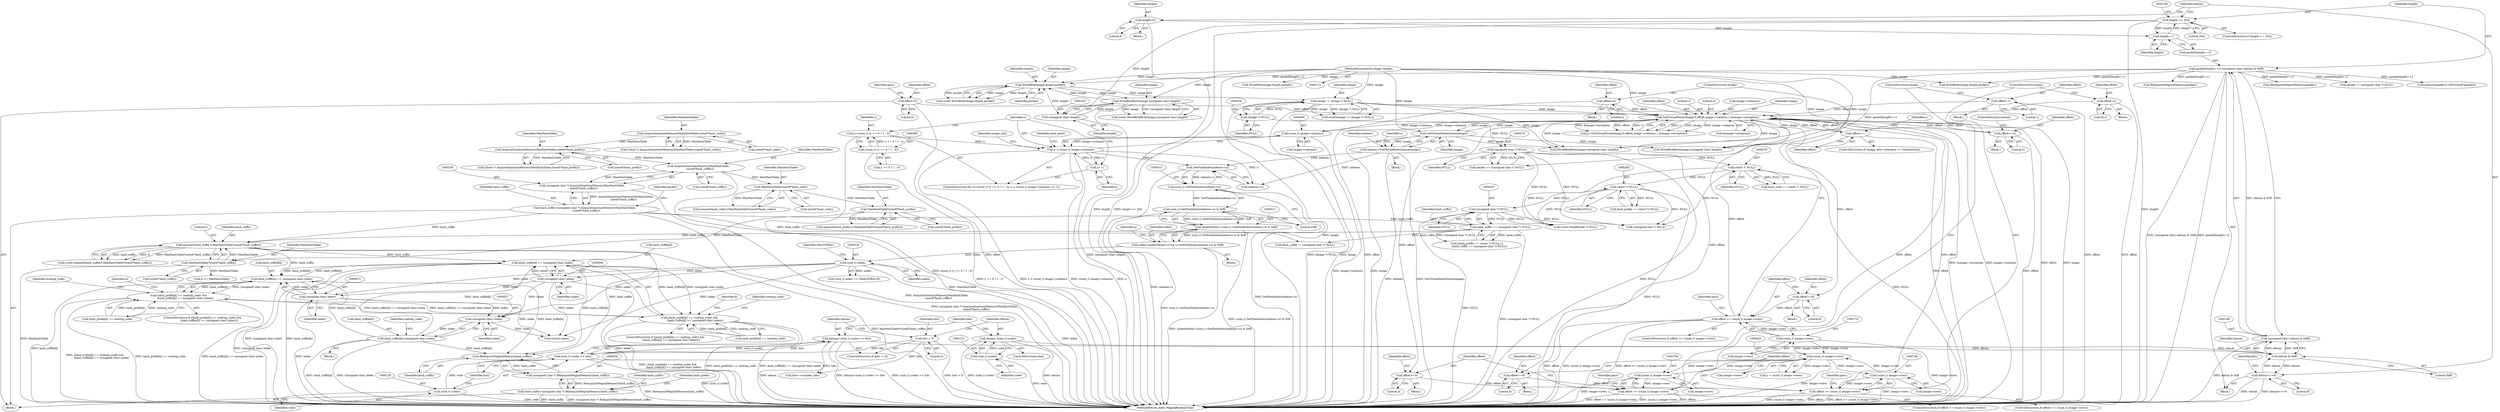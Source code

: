 digraph "0_ImageMagick6_19651f3db63fa1511ed83a348c4c82fa553f8d01@array" {
"1000561" [label="(Call,hash_suffix[k] == (unsigned char) index)"];
"1000610" [label="(Call,hash_suffix[k] == (unsigned char) index)"];
"1000561" [label="(Call,hash_suffix[k] == (unsigned char) index)"];
"1000652" [label="(Call,hash_suffix[k]=(unsigned char) index)"];
"1000656" [label="(Call,(unsigned char) index)"];
"1000614" [label="(Call,(unsigned char) index)"];
"1000528" [label="(Call,(size_t) index)"];
"1000508" [label="(Call,index=(IndexPacket) ((size_t) GetPixelIndex(indexes+x) & 0xff))"];
"1000510" [label="(Call,(IndexPacket) ((size_t) GetPixelIndex(indexes+x) & 0xff))"];
"1000512" [label="(Call,(size_t) GetPixelIndex(indexes+x) & 0xff)"];
"1000513" [label="(Call,(size_t) GetPixelIndex(indexes+x))"];
"1000515" [label="(Call,GetPixelIndex(indexes+x))"];
"1000464" [label="(Call,indexes=GetVirtualIndexQueue(image))"];
"1000466" [label="(Call,GetVirtualIndexQueue(image))"];
"1000445" [label="(Call,GetVirtualPixels(image,0,offset,image->columns,1,&image->exception))"];
"1000221" [label="(Call,image != (Image *) NULL)"];
"1000167" [label="(Call,WriteBlob(image,length,packet))"];
"1000160" [label="(Call,WriteBlobByte(image,(unsigned char) length))"];
"1000114" [label="(MethodParameterIn,Image *image)"];
"1000162" [label="(Call,(unsigned char) length)"];
"1000154" [label="(Call,length >= 254)"];
"1000146" [label="(Call,length++)"];
"1000171" [label="(Call,length=0)"];
"1000143" [label="(Call,packet[length++]=(unsigned char) (datum & 0xff))"];
"1000148" [label="(Call,(unsigned char) (datum & 0xff))"];
"1000150" [label="(Call,datum & 0xff)"];
"1000122" [label="(Call,datum|=(size_t) (code) << bits)"];
"1000124" [label="(Call,(size_t) (code) << bits)"];
"1000125" [label="(Call,(size_t) (code))"];
"1000119" [label="(Call,bits > 0)"];
"1000174" [label="(Call,datum>>=8)"];
"1000130" [label="(Call,datum=(size_t) (code))"];
"1000132" [label="(Call,(size_t) (code))"];
"1000223" [label="(Call,(Image *) NULL)"];
"1000713" [label="(Call,offset >= (ssize_t) image->rows)"];
"1000709" [label="(Call,offset+=8)"];
"1000715" [label="(Call,(ssize_t) image->rows)"];
"1000432" [label="(Call,(ssize_t) image->rows)"];
"1000755" [label="(Call,(ssize_t) image->rows)"];
"1000735" [label="(Call,(ssize_t) image->rows)"];
"1000753" [label="(Call,offset >= (ssize_t) image->rows)"];
"1000749" [label="(Call,offset+=4)"];
"1000723" [label="(Call,offset=4)"];
"1000733" [label="(Call,offset >= (ssize_t) image->rows)"];
"1000729" [label="(Call,offset+=8)"];
"1000743" [label="(Call,offset=2)"];
"1000700" [label="(Call,offset++)"];
"1000769" [label="(Call,offset+=2)"];
"1000417" [label="(Call,offset=0)"];
"1000763" [label="(Call,offset=1)"];
"1000494" [label="(Call,(ssize_t) image->columns)"];
"1000492" [label="(Call,x < (ssize_t) image->columns)"];
"1000482" [label="(Call,x=(ssize_t) (y == 0 ? 1 : 0))"];
"1000484" [label="(Call,(ssize_t) (y == 0 ? 1 : 0))"];
"1000499" [label="(Call,x++)"];
"1000565" [label="(Call,(unsigned char) index)"];
"1000372" [label="(Call,memset(hash_suffix,0,MaxHashTable*sizeof(*hash_suffix)))"];
"1000284" [label="(Call,hash_suffix == (unsigned char *) NULL)"];
"1000256" [label="(Call,hash_suffix=(unsigned char *) AcquireQuantumMemory(MaxHashTable,\n    sizeof(*hash_suffix)))"];
"1000258" [label="(Call,(unsigned char *) AcquireQuantumMemory(MaxHashTable,\n    sizeof(*hash_suffix)))"];
"1000260" [label="(Call,AcquireQuantumMemory(MaxHashTable,\n    sizeof(*hash_suffix)))"];
"1000251" [label="(Call,AcquireQuantumMemory(MaxHashTable,sizeof(*hash_prefix)))"];
"1000242" [label="(Call,AcquireQuantumMemory(MaxHashTable,sizeof(*hash_code)))"];
"1000286" [label="(Call,(unsigned char *) NULL)"];
"1000281" [label="(Call,(short *) NULL)"];
"1000275" [label="(Call,(short *) NULL)"];
"1000269" [label="(Call,(unsigned char *) NULL)"];
"1000375" [label="(Call,MaxHashTable*sizeof(*hash_suffix))"];
"1000365" [label="(Call,MaxHashTable*sizeof(*hash_prefix))"];
"1000355" [label="(Call,MaxHashTable*sizeof(*hash_code))"];
"1000555" [label="(Call,(hash_prefix[k] == waiting_code) &&\n              (hash_suffix[k] == (unsigned char) index))"];
"1000604" [label="(Call,(hash_prefix[k] == waiting_code) &&\n                (hash_suffix[k] == (unsigned char) index))"];
"1000835" [label="(Call,RelinquishMagickMemory(hash_suffix))"];
"1000833" [label="(Call,(unsigned char *) RelinquishMagickMemory(hash_suffix))"];
"1000831" [label="(Call,hash_suffix=(unsigned char *) RelinquishMagickMemory(hash_suffix))"];
"1000283" [label="(Identifier,NULL)"];
"1000465" [label="(Identifier,indexes)"];
"1000124" [label="(Call,(size_t) (code) << bits)"];
"1000748" [label="(Block,)"];
"1000827" [label="(Call,WriteBlob(image,length,packet))"];
"1000694" [label="(ControlStructure,if (image_info->interlace == NoInterlace))"];
"1000438" [label="(Identifier,y)"];
"1000275" [label="(Call,(short *) NULL)"];
"1000443" [label="(Call,p=GetVirtualPixels(image,0,offset,image->columns,1,&image->exception))"];
"1000279" [label="(Call,hash_prefix == (short *) NULL)"];
"1000277" [label="(Identifier,NULL)"];
"1000722" [label="(Identifier,pass)"];
"1000745" [label="(Literal,2)"];
"1000134" [label="(Identifier,code)"];
"1000118" [label="(ControlStructure,if (bits > 0))"];
"1000744" [label="(Identifier,offset)"];
"1000252" [label="(Identifier,MaxHashTable)"];
"1000536" [label="(Call,k >= MaxHashTable)"];
"1000367" [label="(Call,sizeof(*hash_prefix))"];
"1000492" [label="(Call,x < (ssize_t) image->columns)"];
"1000768" [label="(Block,)"];
"1000760" [label="(Block,)"];
"1000806" [label="(Call,WriteBlob(image,length,packet))"];
"1000757" [label="(Call,image->rows)"];
"1000484" [label="(Call,(ssize_t) (y == 0 ? 1 : 0))"];
"1000257" [label="(Identifier,hash_suffix)"];
"1000731" [label="(Literal,8)"];
"1000503" [label="(Identifier,next_pixel)"];
"1000754" [label="(Identifier,offset)"];
"1000567" [label="(Identifier,index)"];
"1000357" [label="(Call,sizeof(*hash_code))"];
"1000604" [label="(Call,(hash_prefix[k] == waiting_code) &&\n                (hash_suffix[k] == (unsigned char) index))"];
"1000417" [label="(Call,offset=0)"];
"1000129" [label="(ControlStructure,else)"];
"1000127" [label="(Identifier,code)"];
"1000510" [label="(Call,(IndexPacket) ((size_t) GetPixelIndex(indexes+x) & 0xff))"];
"1000690" [label="(Identifier,waiting_code)"];
"1000710" [label="(Identifier,offset)"];
"1000375" [label="(Call,MaxHashTable*sizeof(*hash_suffix))"];
"1000135" [label="(Call,bits+=number_bits)"];
"1000432" [label="(Call,(ssize_t) image->rows)"];
"1000260" [label="(Call,AcquireQuantumMemory(MaxHashTable,\n    sizeof(*hash_suffix)))"];
"1000519" [label="(Literal,0xff)"];
"1000175" [label="(Identifier,datum)"];
"1000362" [label="(Call,memset(hash_prefix,0,MaxHashTable*sizeof(*hash_prefix)))"];
"1000132" [label="(Call,(size_t) (code))"];
"1000268" [label="(Identifier,packet)"];
"1000691" [label="(Call,(short) index)"];
"1000434" [label="(Call,image->rows)"];
"1000225" [label="(Identifier,NULL)"];
"1000836" [label="(Identifier,hash_suffix)"];
"1000470" [label="(Identifier,y)"];
"1000172" [label="(Identifier,length)"];
"1000355" [label="(Call,MaxHashTable*sizeof(*hash_code))"];
"1000486" [label="(Call,y == 0 ? 1 : 0)"];
"1000743" [label="(Call,offset=2)"];
"1000222" [label="(Identifier,image)"];
"1000131" [label="(Identifier,datum)"];
"1000751" [label="(Literal,4)"];
"1000700" [label="(Call,offset++)"];
"1000165" [label="(Call,(void) WriteBlob(image,length,packet))"];
"1000799" [label="(Call,WriteBlobByte(image,(unsigned char) length))"];
"1000460" [label="(Call,(const PixelPacket *) NULL)"];
"1000173" [label="(Literal,0)"];
"1000752" [label="(ControlStructure,if (offset >= (ssize_t) image->rows))"];
"1000116" [label="(Block,)"];
"1000732" [label="(ControlStructure,if (offset >= (ssize_t) image->rows))"];
"1000734" [label="(Identifier,offset)"];
"1000857" [label="(MethodReturn,static MagickBooleanType)"];
"1000496" [label="(Call,image->columns)"];
"1000258" [label="(Call,(unsigned char *) AcquireQuantumMemory(MaxHashTable,\n    sizeof(*hash_suffix)))"];
"1000740" [label="(Block,)"];
"1000769" [label="(Call,offset+=2)"];
"1000770" [label="(Identifier,offset)"];
"1000366" [label="(Identifier,MaxHashTable)"];
"1000168" [label="(Identifier,image)"];
"1000123" [label="(Identifier,datum)"];
"1000286" [label="(Call,(unsigned char *) NULL)"];
"1000832" [label="(Identifier,hash_suffix)"];
"1000152" [label="(Literal,0xff)"];
"1000253" [label="(Call,sizeof(*hash_prefix))"];
"1000565" [label="(Call,(unsigned char) index)"];
"1000513" [label="(Call,(size_t) GetPixelIndex(indexes+x))"];
"1000726" [label="(ControlStructure,break;)"];
"1000119" [label="(Call,bits > 0)"];
"1000439" [label="(Block,)"];
"1000120" [label="(Identifier,bits)"];
"1000261" [label="(Identifier,MaxHashTable)"];
"1000162" [label="(Call,(unsigned char) length)"];
"1000755" [label="(Call,(ssize_t) image->rows)"];
"1000418" [label="(Identifier,offset)"];
"1000327" [label="(Call,hash_suffix != (unsigned char *) NULL)"];
"1000157" [label="(Block,)"];
"1000554" [label="(ControlStructure,if ((hash_prefix[k] == waiting_code) &&\n              (hash_suffix[k] == (unsigned char) index)))"];
"1000419" [label="(Literal,0)"];
"1000144" [label="(Call,packet[length++])"];
"1000500" [label="(Identifier,x)"];
"1000715" [label="(Call,(ssize_t) image->rows)"];
"1000577" [label="(Identifier,k)"];
"1000555" [label="(Call,(hash_prefix[k] == waiting_code) &&\n              (hash_suffix[k] == (unsigned char) index))"];
"1000376" [label="(Identifier,MaxHashTable)"];
"1000764" [label="(Identifier,offset)"];
"1000831" [label="(Call,hash_suffix=(unsigned char *) RelinquishMagickMemory(hash_suffix))"];
"1000570" [label="(Identifier,waiting_code)"];
"1000446" [label="(Identifier,image)"];
"1000733" [label="(Call,offset >= (ssize_t) image->rows)"];
"1000284" [label="(Call,hash_suffix == (unsigned char *) NULL)"];
"1000242" [label="(Call,AcquireQuantumMemory(MaxHashTable,sizeof(*hash_code)))"];
"1000742" [label="(Identifier,pass)"];
"1000352" [label="(Call,memset(hash_code,0,MaxHashTable*sizeof(*hash_code)))"];
"1000148" [label="(Call,(unsigned char) (datum & 0xff))"];
"1000530" [label="(Identifier,index)"];
"1000153" [label="(ControlStructure,if (length >= 254))"];
"1000300" [label="(Call,RelinquishMagickMemory(packet))"];
"1000656" [label="(Call,(unsigned char) index)"];
"1000713" [label="(Call,offset >= (ssize_t) image->rows)"];
"1000154" [label="(Call,length >= 254)"];
"1000561" [label="(Call,hash_suffix[k] == (unsigned char) index)"];
"1000448" [label="(Identifier,offset)"];
"1000151" [label="(Identifier,datum)"];
"1000169" [label="(Identifier,length)"];
"1000493" [label="(Identifier,x)"];
"1000835" [label="(Call,RelinquishMagickMemory(hash_suffix))"];
"1000143" [label="(Call,packet[length++]=(unsigned char) (datum & 0xff))"];
"1000737" [label="(Call,image->rows)"];
"1000161" [label="(Identifier,image)"];
"1000532" [label="(Identifier,MaxGIFBits)"];
"1000452" [label="(Literal,1)"];
"1000267" [label="(Call,packet == (unsigned char *) NULL)"];
"1000114" [label="(MethodParameterIn,Image *image)"];
"1000709" [label="(Call,offset+=8)"];
"1000285" [label="(Identifier,hash_suffix)"];
"1000291" [label="(Call,packet != (unsigned char *) NULL)"];
"1000499" [label="(Call,x++)"];
"1000750" [label="(Identifier,offset)"];
"1000342" [label="(Call,memset(packet,0,256*sizeof(*packet)))"];
"1000711" [label="(Literal,8)"];
"1000155" [label="(Identifier,length)"];
"1000730" [label="(Identifier,offset)"];
"1000728" [label="(Block,)"];
"1000638" [label="(Block,)"];
"1000447" [label="(Literal,0)"];
"1000521" [label="(Identifier,p)"];
"1000142" [label="(Block,)"];
"1000746" [label="(ControlStructure,break;)"];
"1000377" [label="(Call,sizeof(*hash_suffix))"];
"1000269" [label="(Call,(unsigned char *) NULL)"];
"1000765" [label="(Literal,1)"];
"1000240" [label="(Call,(short *) AcquireQuantumMemory(MaxHashTable,sizeof(*hash_code)))"];
"1000771" [label="(Literal,2)"];
"1000587" [label="(Identifier,k)"];
"1000374" [label="(Literal,0)"];
"1000244" [label="(Call,sizeof(*hash_code))"];
"1000176" [label="(Literal,8)"];
"1000762" [label="(Identifier,pass)"];
"1000658" [label="(Identifier,index)"];
"1000614" [label="(Call,(unsigned char) index)"];
"1000170" [label="(Identifier,packet)"];
"1000146" [label="(Call,length++)"];
"1000121" [label="(Literal,0)"];
"1000619" [label="(Identifier,waiting_code)"];
"1000494" [label="(Call,(ssize_t) image->columns)"];
"1000516" [label="(Call,indexes+x)"];
"1000483" [label="(Identifier,x)"];
"1000158" [label="(Call,(void) WriteBlobByte(image,(unsigned char) length))"];
"1000271" [label="(Identifier,NULL)"];
"1000293" [label="(Call,(unsigned char *) NULL)"];
"1000223" [label="(Call,(Image *) NULL)"];
"1000445" [label="(Call,GetVirtualPixels(image,0,offset,image->columns,1,&image->exception))"];
"1000853" [label="(Call,RelinquishMagickMemory(packet))"];
"1000122" [label="(Call,datum|=(size_t) (code) << bits)"];
"1000365" [label="(Call,MaxHashTable*sizeof(*hash_prefix))"];
"1000467" [label="(Identifier,image)"];
"1000725" [label="(Literal,4)"];
"1000833" [label="(Call,(unsigned char *) RelinquishMagickMemory(hash_suffix))"];
"1000147" [label="(Identifier,length)"];
"1000562" [label="(Call,hash_suffix[k])"];
"1000449" [label="(Call,image->columns)"];
"1000512" [label="(Call,(size_t) GetPixelIndex(indexes+x) & 0xff)"];
"1000766" [label="(ControlStructure,break;)"];
"1000262" [label="(Call,sizeof(*hash_suffix))"];
"1000603" [label="(ControlStructure,if ((hash_prefix[k] == waiting_code) &&\n                (hash_suffix[k] == (unsigned char) index)))"];
"1000605" [label="(Call,hash_prefix[k] == waiting_code)"];
"1000753" [label="(Call,offset >= (ssize_t) image->rows)"];
"1000288" [label="(Identifier,NULL)"];
"1000464" [label="(Call,indexes=GetVirtualIndexQueue(image))"];
"1000610" [label="(Call,hash_suffix[k] == (unsigned char) index)"];
"1000653" [label="(Call,hash_suffix[k])"];
"1000156" [label="(Literal,254)"];
"1000128" [label="(Identifier,bits)"];
"1000372" [label="(Call,memset(hash_suffix,0,MaxHashTable*sizeof(*hash_suffix)))"];
"1000220" [label="(Call,assert(image != (Image *) NULL))"];
"1000150" [label="(Call,datum & 0xff)"];
"1000724" [label="(Identifier,offset)"];
"1000509" [label="(Identifier,index)"];
"1000714" [label="(Identifier,offset)"];
"1000125" [label="(Call,(size_t) (code))"];
"1000708" [label="(Block,)"];
"1000723" [label="(Call,offset=4)"];
"1000712" [label="(ControlStructure,if (offset >= (ssize_t) image->rows))"];
"1000164" [label="(Identifier,length)"];
"1000174" [label="(Call,datum>>=8)"];
"1000508" [label="(Call,index=(IndexPacket) ((size_t) GetPixelIndex(indexes+x) & 0xff))"];
"1000251" [label="(Call,AcquireQuantumMemory(MaxHashTable,sizeof(*hash_prefix)))"];
"1000453" [label="(Call,&image->exception)"];
"1000256" [label="(Call,hash_suffix=(unsigned char *) AcquireQuantumMemory(MaxHashTable,\n    sizeof(*hash_suffix)))"];
"1000171" [label="(Call,length=0)"];
"1000178" [label="(Identifier,bits)"];
"1000130" [label="(Call,datum=(size_t) (code))"];
"1000281" [label="(Call,(short *) NULL)"];
"1000735" [label="(Call,(ssize_t) image->rows)"];
"1000501" [label="(Block,)"];
"1000249" [label="(Call,(short *) AcquireQuantumMemory(MaxHashTable,sizeof(*hash_prefix)))"];
"1000611" [label="(Call,hash_suffix[k])"];
"1000515" [label="(Call,GetPixelIndex(indexes+x))"];
"1000466" [label="(Call,GetVirtualIndexQueue(image))"];
"1000370" [label="(Call,(void) memset(hash_suffix,0,MaxHashTable*sizeof(*hash_suffix)))"];
"1000717" [label="(Call,image->rows)"];
"1000528" [label="(Call,(size_t) index)"];
"1000616" [label="(Identifier,index)"];
"1000749" [label="(Call,offset+=4)"];
"1000221" [label="(Call,image != (Image *) NULL)"];
"1000772" [label="(ControlStructure,break;)"];
"1000373" [label="(Identifier,hash_suffix)"];
"1000273" [label="(Call,hash_code == (short *) NULL)"];
"1000356" [label="(Identifier,MaxHashTable)"];
"1000763" [label="(Call,offset=1)"];
"1000482" [label="(Call,x=(ssize_t) (y == 0 ? 1 : 0))"];
"1000556" [label="(Call,hash_prefix[k] == waiting_code)"];
"1000243" [label="(Identifier,MaxHashTable)"];
"1000820" [label="(Call,WriteBlobByte(image,(unsigned char) length))"];
"1000430" [label="(Call,y < (ssize_t) image->rows)"];
"1000701" [label="(Identifier,offset)"];
"1000421" [label="(Identifier,pass)"];
"1000720" [label="(Block,)"];
"1000838" [label="(Identifier,hash_prefix)"];
"1000278" [label="(Call,(hash_prefix == (short *) NULL) ||\n      (hash_suffix == (unsigned char *) NULL))"];
"1000160" [label="(Call,WriteBlobByte(image,(unsigned char) length))"];
"1000481" [label="(ControlStructure,for (x=(ssize_t) (y == 0 ? 1 : 0); x < (ssize_t) image->columns; x++))"];
"1000167" [label="(Call,WriteBlob(image,length,packet))"];
"1000697" [label="(Identifier,image_info)"];
"1000652" [label="(Call,hash_suffix[k]=(unsigned char) index)"];
"1000527" [label="(Call,(size_t) index << (MaxGIFBits-8))"];
"1000729" [label="(Call,offset+=8)"];
"1000136" [label="(Identifier,bits)"];
"1000561" -> "1000555"  [label="AST: "];
"1000561" -> "1000565"  [label="CFG: "];
"1000562" -> "1000561"  [label="AST: "];
"1000565" -> "1000561"  [label="AST: "];
"1000555" -> "1000561"  [label="CFG: "];
"1000561" -> "1000857"  [label="DDG: hash_suffix[k]"];
"1000561" -> "1000857"  [label="DDG: (unsigned char) index"];
"1000561" -> "1000555"  [label="DDG: hash_suffix[k]"];
"1000561" -> "1000555"  [label="DDG: (unsigned char) index"];
"1000610" -> "1000561"  [label="DDG: hash_suffix[k]"];
"1000652" -> "1000561"  [label="DDG: hash_suffix[k]"];
"1000372" -> "1000561"  [label="DDG: hash_suffix"];
"1000565" -> "1000561"  [label="DDG: index"];
"1000561" -> "1000610"  [label="DDG: hash_suffix[k]"];
"1000561" -> "1000835"  [label="DDG: hash_suffix[k]"];
"1000610" -> "1000604"  [label="AST: "];
"1000610" -> "1000614"  [label="CFG: "];
"1000611" -> "1000610"  [label="AST: "];
"1000614" -> "1000610"  [label="AST: "];
"1000604" -> "1000610"  [label="CFG: "];
"1000610" -> "1000857"  [label="DDG: (unsigned char) index"];
"1000610" -> "1000857"  [label="DDG: hash_suffix[k]"];
"1000610" -> "1000604"  [label="DDG: hash_suffix[k]"];
"1000610" -> "1000604"  [label="DDG: (unsigned char) index"];
"1000652" -> "1000610"  [label="DDG: hash_suffix[k]"];
"1000372" -> "1000610"  [label="DDG: hash_suffix"];
"1000614" -> "1000610"  [label="DDG: index"];
"1000610" -> "1000835"  [label="DDG: hash_suffix[k]"];
"1000652" -> "1000638"  [label="AST: "];
"1000652" -> "1000656"  [label="CFG: "];
"1000653" -> "1000652"  [label="AST: "];
"1000656" -> "1000652"  [label="AST: "];
"1000690" -> "1000652"  [label="CFG: "];
"1000652" -> "1000857"  [label="DDG: (unsigned char) index"];
"1000652" -> "1000857"  [label="DDG: hash_suffix[k]"];
"1000656" -> "1000652"  [label="DDG: index"];
"1000652" -> "1000835"  [label="DDG: hash_suffix[k]"];
"1000656" -> "1000658"  [label="CFG: "];
"1000657" -> "1000656"  [label="AST: "];
"1000658" -> "1000656"  [label="AST: "];
"1000614" -> "1000656"  [label="DDG: index"];
"1000528" -> "1000656"  [label="DDG: index"];
"1000565" -> "1000656"  [label="DDG: index"];
"1000656" -> "1000691"  [label="DDG: index"];
"1000614" -> "1000616"  [label="CFG: "];
"1000615" -> "1000614"  [label="AST: "];
"1000616" -> "1000614"  [label="AST: "];
"1000614" -> "1000857"  [label="DDG: index"];
"1000528" -> "1000614"  [label="DDG: index"];
"1000565" -> "1000614"  [label="DDG: index"];
"1000614" -> "1000691"  [label="DDG: index"];
"1000528" -> "1000527"  [label="AST: "];
"1000528" -> "1000530"  [label="CFG: "];
"1000529" -> "1000528"  [label="AST: "];
"1000530" -> "1000528"  [label="AST: "];
"1000532" -> "1000528"  [label="CFG: "];
"1000528" -> "1000857"  [label="DDG: index"];
"1000528" -> "1000527"  [label="DDG: index"];
"1000508" -> "1000528"  [label="DDG: index"];
"1000528" -> "1000565"  [label="DDG: index"];
"1000528" -> "1000691"  [label="DDG: index"];
"1000508" -> "1000501"  [label="AST: "];
"1000508" -> "1000510"  [label="CFG: "];
"1000509" -> "1000508"  [label="AST: "];
"1000510" -> "1000508"  [label="AST: "];
"1000521" -> "1000508"  [label="CFG: "];
"1000508" -> "1000857"  [label="DDG: (IndexPacket) ((size_t) GetPixelIndex(indexes+x) & 0xff)"];
"1000510" -> "1000508"  [label="DDG: (size_t) GetPixelIndex(indexes+x) & 0xff"];
"1000510" -> "1000512"  [label="CFG: "];
"1000511" -> "1000510"  [label="AST: "];
"1000512" -> "1000510"  [label="AST: "];
"1000510" -> "1000857"  [label="DDG: (size_t) GetPixelIndex(indexes+x) & 0xff"];
"1000512" -> "1000510"  [label="DDG: (size_t) GetPixelIndex(indexes+x)"];
"1000512" -> "1000510"  [label="DDG: 0xff"];
"1000512" -> "1000519"  [label="CFG: "];
"1000513" -> "1000512"  [label="AST: "];
"1000519" -> "1000512"  [label="AST: "];
"1000512" -> "1000857"  [label="DDG: (size_t) GetPixelIndex(indexes+x)"];
"1000513" -> "1000512"  [label="DDG: GetPixelIndex(indexes+x)"];
"1000513" -> "1000515"  [label="CFG: "];
"1000514" -> "1000513"  [label="AST: "];
"1000515" -> "1000513"  [label="AST: "];
"1000519" -> "1000513"  [label="CFG: "];
"1000513" -> "1000857"  [label="DDG: GetPixelIndex(indexes+x)"];
"1000515" -> "1000513"  [label="DDG: indexes+x"];
"1000515" -> "1000516"  [label="CFG: "];
"1000516" -> "1000515"  [label="AST: "];
"1000515" -> "1000857"  [label="DDG: indexes+x"];
"1000464" -> "1000515"  [label="DDG: indexes"];
"1000492" -> "1000515"  [label="DDG: x"];
"1000464" -> "1000439"  [label="AST: "];
"1000464" -> "1000466"  [label="CFG: "];
"1000465" -> "1000464"  [label="AST: "];
"1000466" -> "1000464"  [label="AST: "];
"1000470" -> "1000464"  [label="CFG: "];
"1000464" -> "1000857"  [label="DDG: indexes"];
"1000464" -> "1000857"  [label="DDG: GetVirtualIndexQueue(image)"];
"1000466" -> "1000464"  [label="DDG: image"];
"1000464" -> "1000516"  [label="DDG: indexes"];
"1000466" -> "1000467"  [label="CFG: "];
"1000467" -> "1000466"  [label="AST: "];
"1000466" -> "1000857"  [label="DDG: image"];
"1000466" -> "1000445"  [label="DDG: image"];
"1000445" -> "1000466"  [label="DDG: image"];
"1000114" -> "1000466"  [label="DDG: image"];
"1000466" -> "1000799"  [label="DDG: image"];
"1000466" -> "1000820"  [label="DDG: image"];
"1000445" -> "1000443"  [label="AST: "];
"1000445" -> "1000453"  [label="CFG: "];
"1000446" -> "1000445"  [label="AST: "];
"1000447" -> "1000445"  [label="AST: "];
"1000448" -> "1000445"  [label="AST: "];
"1000449" -> "1000445"  [label="AST: "];
"1000452" -> "1000445"  [label="AST: "];
"1000453" -> "1000445"  [label="AST: "];
"1000443" -> "1000445"  [label="CFG: "];
"1000445" -> "1000857"  [label="DDG: image"];
"1000445" -> "1000857"  [label="DDG: image->columns"];
"1000445" -> "1000857"  [label="DDG: &image->exception"];
"1000445" -> "1000857"  [label="DDG: offset"];
"1000445" -> "1000443"  [label="DDG: 1"];
"1000445" -> "1000443"  [label="DDG: image"];
"1000445" -> "1000443"  [label="DDG: image->columns"];
"1000445" -> "1000443"  [label="DDG: &image->exception"];
"1000445" -> "1000443"  [label="DDG: offset"];
"1000445" -> "1000443"  [label="DDG: 0"];
"1000221" -> "1000445"  [label="DDG: image"];
"1000114" -> "1000445"  [label="DDG: image"];
"1000713" -> "1000445"  [label="DDG: offset"];
"1000753" -> "1000445"  [label="DDG: offset"];
"1000723" -> "1000445"  [label="DDG: offset"];
"1000733" -> "1000445"  [label="DDG: offset"];
"1000743" -> "1000445"  [label="DDG: offset"];
"1000700" -> "1000445"  [label="DDG: offset"];
"1000769" -> "1000445"  [label="DDG: offset"];
"1000417" -> "1000445"  [label="DDG: offset"];
"1000763" -> "1000445"  [label="DDG: offset"];
"1000494" -> "1000445"  [label="DDG: image->columns"];
"1000445" -> "1000494"  [label="DDG: image->columns"];
"1000445" -> "1000700"  [label="DDG: offset"];
"1000445" -> "1000709"  [label="DDG: offset"];
"1000445" -> "1000729"  [label="DDG: offset"];
"1000445" -> "1000749"  [label="DDG: offset"];
"1000445" -> "1000769"  [label="DDG: offset"];
"1000445" -> "1000799"  [label="DDG: image"];
"1000445" -> "1000820"  [label="DDG: image"];
"1000221" -> "1000220"  [label="AST: "];
"1000221" -> "1000223"  [label="CFG: "];
"1000222" -> "1000221"  [label="AST: "];
"1000223" -> "1000221"  [label="AST: "];
"1000220" -> "1000221"  [label="CFG: "];
"1000221" -> "1000857"  [label="DDG: (Image *) NULL"];
"1000221" -> "1000857"  [label="DDG: image"];
"1000221" -> "1000220"  [label="DDG: image"];
"1000221" -> "1000220"  [label="DDG: (Image *) NULL"];
"1000167" -> "1000221"  [label="DDG: image"];
"1000114" -> "1000221"  [label="DDG: image"];
"1000223" -> "1000221"  [label="DDG: NULL"];
"1000221" -> "1000799"  [label="DDG: image"];
"1000221" -> "1000820"  [label="DDG: image"];
"1000167" -> "1000165"  [label="AST: "];
"1000167" -> "1000170"  [label="CFG: "];
"1000168" -> "1000167"  [label="AST: "];
"1000169" -> "1000167"  [label="AST: "];
"1000170" -> "1000167"  [label="AST: "];
"1000165" -> "1000167"  [label="CFG: "];
"1000167" -> "1000160"  [label="DDG: image"];
"1000167" -> "1000165"  [label="DDG: image"];
"1000167" -> "1000165"  [label="DDG: length"];
"1000167" -> "1000165"  [label="DDG: packet"];
"1000160" -> "1000167"  [label="DDG: image"];
"1000114" -> "1000167"  [label="DDG: image"];
"1000162" -> "1000167"  [label="DDG: length"];
"1000143" -> "1000167"  [label="DDG: packet[length++]"];
"1000160" -> "1000158"  [label="AST: "];
"1000160" -> "1000162"  [label="CFG: "];
"1000161" -> "1000160"  [label="AST: "];
"1000162" -> "1000160"  [label="AST: "];
"1000158" -> "1000160"  [label="CFG: "];
"1000160" -> "1000857"  [label="DDG: (unsigned char) length"];
"1000160" -> "1000158"  [label="DDG: image"];
"1000160" -> "1000158"  [label="DDG: (unsigned char) length"];
"1000114" -> "1000160"  [label="DDG: image"];
"1000162" -> "1000160"  [label="DDG: length"];
"1000114" -> "1000112"  [label="AST: "];
"1000114" -> "1000857"  [label="DDG: image"];
"1000114" -> "1000799"  [label="DDG: image"];
"1000114" -> "1000806"  [label="DDG: image"];
"1000114" -> "1000820"  [label="DDG: image"];
"1000114" -> "1000827"  [label="DDG: image"];
"1000162" -> "1000164"  [label="CFG: "];
"1000163" -> "1000162"  [label="AST: "];
"1000164" -> "1000162"  [label="AST: "];
"1000154" -> "1000162"  [label="DDG: length"];
"1000154" -> "1000153"  [label="AST: "];
"1000154" -> "1000156"  [label="CFG: "];
"1000155" -> "1000154"  [label="AST: "];
"1000156" -> "1000154"  [label="AST: "];
"1000159" -> "1000154"  [label="CFG: "];
"1000175" -> "1000154"  [label="CFG: "];
"1000154" -> "1000857"  [label="DDG: length"];
"1000154" -> "1000857"  [label="DDG: length >= 254"];
"1000154" -> "1000146"  [label="DDG: length"];
"1000146" -> "1000154"  [label="DDG: length"];
"1000146" -> "1000144"  [label="AST: "];
"1000146" -> "1000147"  [label="CFG: "];
"1000147" -> "1000146"  [label="AST: "];
"1000144" -> "1000146"  [label="CFG: "];
"1000171" -> "1000146"  [label="DDG: length"];
"1000171" -> "1000157"  [label="AST: "];
"1000171" -> "1000173"  [label="CFG: "];
"1000172" -> "1000171"  [label="AST: "];
"1000173" -> "1000171"  [label="AST: "];
"1000175" -> "1000171"  [label="CFG: "];
"1000171" -> "1000857"  [label="DDG: length"];
"1000143" -> "1000142"  [label="AST: "];
"1000143" -> "1000148"  [label="CFG: "];
"1000144" -> "1000143"  [label="AST: "];
"1000148" -> "1000143"  [label="AST: "];
"1000155" -> "1000143"  [label="CFG: "];
"1000143" -> "1000857"  [label="DDG: packet[length++]"];
"1000143" -> "1000857"  [label="DDG: (unsigned char) (datum & 0xff)"];
"1000148" -> "1000143"  [label="DDG: datum & 0xff"];
"1000143" -> "1000267"  [label="DDG: packet[length++]"];
"1000143" -> "1000291"  [label="DDG: packet[length++]"];
"1000143" -> "1000300"  [label="DDG: packet[length++]"];
"1000143" -> "1000342"  [label="DDG: packet[length++]"];
"1000143" -> "1000827"  [label="DDG: packet[length++]"];
"1000143" -> "1000853"  [label="DDG: packet[length++]"];
"1000148" -> "1000150"  [label="CFG: "];
"1000149" -> "1000148"  [label="AST: "];
"1000150" -> "1000148"  [label="AST: "];
"1000148" -> "1000857"  [label="DDG: datum & 0xff"];
"1000150" -> "1000148"  [label="DDG: datum"];
"1000150" -> "1000148"  [label="DDG: 0xff"];
"1000150" -> "1000152"  [label="CFG: "];
"1000151" -> "1000150"  [label="AST: "];
"1000152" -> "1000150"  [label="AST: "];
"1000122" -> "1000150"  [label="DDG: datum"];
"1000174" -> "1000150"  [label="DDG: datum"];
"1000130" -> "1000150"  [label="DDG: datum"];
"1000150" -> "1000174"  [label="DDG: datum"];
"1000122" -> "1000118"  [label="AST: "];
"1000122" -> "1000124"  [label="CFG: "];
"1000123" -> "1000122"  [label="AST: "];
"1000124" -> "1000122"  [label="AST: "];
"1000136" -> "1000122"  [label="CFG: "];
"1000122" -> "1000857"  [label="DDG: datum"];
"1000122" -> "1000857"  [label="DDG: datum|=(size_t) (code) << bits"];
"1000122" -> "1000857"  [label="DDG: (size_t) (code) << bits"];
"1000124" -> "1000122"  [label="DDG: (size_t) (code)"];
"1000124" -> "1000122"  [label="DDG: bits"];
"1000124" -> "1000128"  [label="CFG: "];
"1000125" -> "1000124"  [label="AST: "];
"1000128" -> "1000124"  [label="AST: "];
"1000124" -> "1000857"  [label="DDG: (size_t) (code)"];
"1000125" -> "1000124"  [label="DDG: code"];
"1000119" -> "1000124"  [label="DDG: bits"];
"1000124" -> "1000135"  [label="DDG: bits"];
"1000125" -> "1000127"  [label="CFG: "];
"1000126" -> "1000125"  [label="AST: "];
"1000127" -> "1000125"  [label="AST: "];
"1000128" -> "1000125"  [label="CFG: "];
"1000125" -> "1000857"  [label="DDG: code"];
"1000119" -> "1000118"  [label="AST: "];
"1000119" -> "1000121"  [label="CFG: "];
"1000120" -> "1000119"  [label="AST: "];
"1000121" -> "1000119"  [label="AST: "];
"1000123" -> "1000119"  [label="CFG: "];
"1000131" -> "1000119"  [label="CFG: "];
"1000119" -> "1000857"  [label="DDG: bits > 0"];
"1000119" -> "1000135"  [label="DDG: bits"];
"1000174" -> "1000142"  [label="AST: "];
"1000174" -> "1000176"  [label="CFG: "];
"1000175" -> "1000174"  [label="AST: "];
"1000176" -> "1000174"  [label="AST: "];
"1000178" -> "1000174"  [label="CFG: "];
"1000174" -> "1000857"  [label="DDG: datum>>=8"];
"1000174" -> "1000857"  [label="DDG: datum"];
"1000130" -> "1000129"  [label="AST: "];
"1000130" -> "1000132"  [label="CFG: "];
"1000131" -> "1000130"  [label="AST: "];
"1000132" -> "1000130"  [label="AST: "];
"1000136" -> "1000130"  [label="CFG: "];
"1000130" -> "1000857"  [label="DDG: (size_t) (code)"];
"1000130" -> "1000857"  [label="DDG: datum"];
"1000132" -> "1000130"  [label="DDG: code"];
"1000132" -> "1000134"  [label="CFG: "];
"1000133" -> "1000132"  [label="AST: "];
"1000134" -> "1000132"  [label="AST: "];
"1000132" -> "1000857"  [label="DDG: code"];
"1000223" -> "1000225"  [label="CFG: "];
"1000224" -> "1000223"  [label="AST: "];
"1000225" -> "1000223"  [label="AST: "];
"1000223" -> "1000269"  [label="DDG: NULL"];
"1000713" -> "1000712"  [label="AST: "];
"1000713" -> "1000715"  [label="CFG: "];
"1000714" -> "1000713"  [label="AST: "];
"1000715" -> "1000713"  [label="AST: "];
"1000722" -> "1000713"  [label="CFG: "];
"1000726" -> "1000713"  [label="CFG: "];
"1000713" -> "1000857"  [label="DDG: offset"];
"1000713" -> "1000857"  [label="DDG: (ssize_t) image->rows"];
"1000713" -> "1000857"  [label="DDG: offset >= (ssize_t) image->rows"];
"1000709" -> "1000713"  [label="DDG: offset"];
"1000715" -> "1000713"  [label="DDG: image->rows"];
"1000709" -> "1000708"  [label="AST: "];
"1000709" -> "1000711"  [label="CFG: "];
"1000710" -> "1000709"  [label="AST: "];
"1000711" -> "1000709"  [label="AST: "];
"1000714" -> "1000709"  [label="CFG: "];
"1000715" -> "1000717"  [label="CFG: "];
"1000716" -> "1000715"  [label="AST: "];
"1000717" -> "1000715"  [label="AST: "];
"1000715" -> "1000857"  [label="DDG: image->rows"];
"1000715" -> "1000432"  [label="DDG: image->rows"];
"1000432" -> "1000715"  [label="DDG: image->rows"];
"1000432" -> "1000430"  [label="AST: "];
"1000432" -> "1000434"  [label="CFG: "];
"1000433" -> "1000432"  [label="AST: "];
"1000434" -> "1000432"  [label="AST: "];
"1000430" -> "1000432"  [label="CFG: "];
"1000432" -> "1000857"  [label="DDG: image->rows"];
"1000432" -> "1000430"  [label="DDG: image->rows"];
"1000755" -> "1000432"  [label="DDG: image->rows"];
"1000735" -> "1000432"  [label="DDG: image->rows"];
"1000432" -> "1000735"  [label="DDG: image->rows"];
"1000432" -> "1000755"  [label="DDG: image->rows"];
"1000755" -> "1000753"  [label="AST: "];
"1000755" -> "1000757"  [label="CFG: "];
"1000756" -> "1000755"  [label="AST: "];
"1000757" -> "1000755"  [label="AST: "];
"1000753" -> "1000755"  [label="CFG: "];
"1000755" -> "1000857"  [label="DDG: image->rows"];
"1000755" -> "1000753"  [label="DDG: image->rows"];
"1000735" -> "1000733"  [label="AST: "];
"1000735" -> "1000737"  [label="CFG: "];
"1000736" -> "1000735"  [label="AST: "];
"1000737" -> "1000735"  [label="AST: "];
"1000733" -> "1000735"  [label="CFG: "];
"1000735" -> "1000857"  [label="DDG: image->rows"];
"1000735" -> "1000733"  [label="DDG: image->rows"];
"1000753" -> "1000752"  [label="AST: "];
"1000754" -> "1000753"  [label="AST: "];
"1000762" -> "1000753"  [label="CFG: "];
"1000766" -> "1000753"  [label="CFG: "];
"1000753" -> "1000857"  [label="DDG: offset"];
"1000753" -> "1000857"  [label="DDG: offset >= (ssize_t) image->rows"];
"1000753" -> "1000857"  [label="DDG: (ssize_t) image->rows"];
"1000749" -> "1000753"  [label="DDG: offset"];
"1000749" -> "1000748"  [label="AST: "];
"1000749" -> "1000751"  [label="CFG: "];
"1000750" -> "1000749"  [label="AST: "];
"1000751" -> "1000749"  [label="AST: "];
"1000754" -> "1000749"  [label="CFG: "];
"1000723" -> "1000720"  [label="AST: "];
"1000723" -> "1000725"  [label="CFG: "];
"1000724" -> "1000723"  [label="AST: "];
"1000725" -> "1000723"  [label="AST: "];
"1000726" -> "1000723"  [label="CFG: "];
"1000723" -> "1000857"  [label="DDG: offset"];
"1000733" -> "1000732"  [label="AST: "];
"1000734" -> "1000733"  [label="AST: "];
"1000742" -> "1000733"  [label="CFG: "];
"1000746" -> "1000733"  [label="CFG: "];
"1000733" -> "1000857"  [label="DDG: (ssize_t) image->rows"];
"1000733" -> "1000857"  [label="DDG: offset"];
"1000733" -> "1000857"  [label="DDG: offset >= (ssize_t) image->rows"];
"1000729" -> "1000733"  [label="DDG: offset"];
"1000729" -> "1000728"  [label="AST: "];
"1000729" -> "1000731"  [label="CFG: "];
"1000730" -> "1000729"  [label="AST: "];
"1000731" -> "1000729"  [label="AST: "];
"1000734" -> "1000729"  [label="CFG: "];
"1000743" -> "1000740"  [label="AST: "];
"1000743" -> "1000745"  [label="CFG: "];
"1000744" -> "1000743"  [label="AST: "];
"1000745" -> "1000743"  [label="AST: "];
"1000746" -> "1000743"  [label="CFG: "];
"1000743" -> "1000857"  [label="DDG: offset"];
"1000700" -> "1000694"  [label="AST: "];
"1000700" -> "1000701"  [label="CFG: "];
"1000701" -> "1000700"  [label="AST: "];
"1000438" -> "1000700"  [label="CFG: "];
"1000700" -> "1000857"  [label="DDG: offset"];
"1000769" -> "1000768"  [label="AST: "];
"1000769" -> "1000771"  [label="CFG: "];
"1000770" -> "1000769"  [label="AST: "];
"1000771" -> "1000769"  [label="AST: "];
"1000772" -> "1000769"  [label="CFG: "];
"1000769" -> "1000857"  [label="DDG: offset"];
"1000417" -> "1000116"  [label="AST: "];
"1000417" -> "1000419"  [label="CFG: "];
"1000418" -> "1000417"  [label="AST: "];
"1000419" -> "1000417"  [label="AST: "];
"1000421" -> "1000417"  [label="CFG: "];
"1000417" -> "1000857"  [label="DDG: offset"];
"1000763" -> "1000760"  [label="AST: "];
"1000763" -> "1000765"  [label="CFG: "];
"1000764" -> "1000763"  [label="AST: "];
"1000765" -> "1000763"  [label="AST: "];
"1000766" -> "1000763"  [label="CFG: "];
"1000763" -> "1000857"  [label="DDG: offset"];
"1000494" -> "1000492"  [label="AST: "];
"1000494" -> "1000496"  [label="CFG: "];
"1000495" -> "1000494"  [label="AST: "];
"1000496" -> "1000494"  [label="AST: "];
"1000492" -> "1000494"  [label="CFG: "];
"1000494" -> "1000857"  [label="DDG: image->columns"];
"1000494" -> "1000492"  [label="DDG: image->columns"];
"1000492" -> "1000481"  [label="AST: "];
"1000493" -> "1000492"  [label="AST: "];
"1000503" -> "1000492"  [label="CFG: "];
"1000697" -> "1000492"  [label="CFG: "];
"1000492" -> "1000857"  [label="DDG: (ssize_t) image->columns"];
"1000492" -> "1000857"  [label="DDG: x"];
"1000492" -> "1000857"  [label="DDG: x < (ssize_t) image->columns"];
"1000482" -> "1000492"  [label="DDG: x"];
"1000499" -> "1000492"  [label="DDG: x"];
"1000492" -> "1000499"  [label="DDG: x"];
"1000492" -> "1000516"  [label="DDG: x"];
"1000482" -> "1000481"  [label="AST: "];
"1000482" -> "1000484"  [label="CFG: "];
"1000483" -> "1000482"  [label="AST: "];
"1000484" -> "1000482"  [label="AST: "];
"1000493" -> "1000482"  [label="CFG: "];
"1000482" -> "1000857"  [label="DDG: (ssize_t) (y == 0 ? 1 : 0)"];
"1000484" -> "1000482"  [label="DDG: y == 0 ? 1 : 0"];
"1000484" -> "1000486"  [label="CFG: "];
"1000485" -> "1000484"  [label="AST: "];
"1000486" -> "1000484"  [label="AST: "];
"1000484" -> "1000857"  [label="DDG: y == 0 ? 1 : 0"];
"1000499" -> "1000481"  [label="AST: "];
"1000499" -> "1000500"  [label="CFG: "];
"1000500" -> "1000499"  [label="AST: "];
"1000493" -> "1000499"  [label="CFG: "];
"1000565" -> "1000567"  [label="CFG: "];
"1000566" -> "1000565"  [label="AST: "];
"1000567" -> "1000565"  [label="AST: "];
"1000565" -> "1000857"  [label="DDG: index"];
"1000565" -> "1000691"  [label="DDG: index"];
"1000372" -> "1000370"  [label="AST: "];
"1000372" -> "1000375"  [label="CFG: "];
"1000373" -> "1000372"  [label="AST: "];
"1000374" -> "1000372"  [label="AST: "];
"1000375" -> "1000372"  [label="AST: "];
"1000370" -> "1000372"  [label="CFG: "];
"1000372" -> "1000857"  [label="DDG: MaxHashTable*sizeof(*hash_suffix)"];
"1000372" -> "1000370"  [label="DDG: hash_suffix"];
"1000372" -> "1000370"  [label="DDG: 0"];
"1000372" -> "1000370"  [label="DDG: MaxHashTable*sizeof(*hash_suffix)"];
"1000284" -> "1000372"  [label="DDG: hash_suffix"];
"1000256" -> "1000372"  [label="DDG: hash_suffix"];
"1000375" -> "1000372"  [label="DDG: MaxHashTable"];
"1000372" -> "1000835"  [label="DDG: hash_suffix"];
"1000284" -> "1000278"  [label="AST: "];
"1000284" -> "1000286"  [label="CFG: "];
"1000285" -> "1000284"  [label="AST: "];
"1000286" -> "1000284"  [label="AST: "];
"1000278" -> "1000284"  [label="CFG: "];
"1000284" -> "1000857"  [label="DDG: (unsigned char *) NULL"];
"1000284" -> "1000278"  [label="DDG: hash_suffix"];
"1000284" -> "1000278"  [label="DDG: (unsigned char *) NULL"];
"1000256" -> "1000284"  [label="DDG: hash_suffix"];
"1000286" -> "1000284"  [label="DDG: NULL"];
"1000284" -> "1000327"  [label="DDG: hash_suffix"];
"1000256" -> "1000116"  [label="AST: "];
"1000256" -> "1000258"  [label="CFG: "];
"1000257" -> "1000256"  [label="AST: "];
"1000258" -> "1000256"  [label="AST: "];
"1000268" -> "1000256"  [label="CFG: "];
"1000256" -> "1000857"  [label="DDG: (unsigned char *) AcquireQuantumMemory(MaxHashTable,\n    sizeof(*hash_suffix))"];
"1000258" -> "1000256"  [label="DDG: AcquireQuantumMemory(MaxHashTable,\n    sizeof(*hash_suffix))"];
"1000256" -> "1000327"  [label="DDG: hash_suffix"];
"1000258" -> "1000260"  [label="CFG: "];
"1000259" -> "1000258"  [label="AST: "];
"1000260" -> "1000258"  [label="AST: "];
"1000258" -> "1000857"  [label="DDG: AcquireQuantumMemory(MaxHashTable,\n    sizeof(*hash_suffix))"];
"1000260" -> "1000258"  [label="DDG: MaxHashTable"];
"1000260" -> "1000262"  [label="CFG: "];
"1000261" -> "1000260"  [label="AST: "];
"1000262" -> "1000260"  [label="AST: "];
"1000260" -> "1000857"  [label="DDG: MaxHashTable"];
"1000251" -> "1000260"  [label="DDG: MaxHashTable"];
"1000260" -> "1000355"  [label="DDG: MaxHashTable"];
"1000251" -> "1000249"  [label="AST: "];
"1000251" -> "1000253"  [label="CFG: "];
"1000252" -> "1000251"  [label="AST: "];
"1000253" -> "1000251"  [label="AST: "];
"1000249" -> "1000251"  [label="CFG: "];
"1000251" -> "1000249"  [label="DDG: MaxHashTable"];
"1000242" -> "1000251"  [label="DDG: MaxHashTable"];
"1000242" -> "1000240"  [label="AST: "];
"1000242" -> "1000244"  [label="CFG: "];
"1000243" -> "1000242"  [label="AST: "];
"1000244" -> "1000242"  [label="AST: "];
"1000240" -> "1000242"  [label="CFG: "];
"1000242" -> "1000240"  [label="DDG: MaxHashTable"];
"1000286" -> "1000288"  [label="CFG: "];
"1000287" -> "1000286"  [label="AST: "];
"1000288" -> "1000286"  [label="AST: "];
"1000286" -> "1000857"  [label="DDG: NULL"];
"1000281" -> "1000286"  [label="DDG: NULL"];
"1000286" -> "1000293"  [label="DDG: NULL"];
"1000286" -> "1000460"  [label="DDG: NULL"];
"1000281" -> "1000279"  [label="AST: "];
"1000281" -> "1000283"  [label="CFG: "];
"1000282" -> "1000281"  [label="AST: "];
"1000283" -> "1000281"  [label="AST: "];
"1000279" -> "1000281"  [label="CFG: "];
"1000281" -> "1000857"  [label="DDG: NULL"];
"1000281" -> "1000279"  [label="DDG: NULL"];
"1000275" -> "1000281"  [label="DDG: NULL"];
"1000281" -> "1000293"  [label="DDG: NULL"];
"1000281" -> "1000460"  [label="DDG: NULL"];
"1000275" -> "1000273"  [label="AST: "];
"1000275" -> "1000277"  [label="CFG: "];
"1000276" -> "1000275"  [label="AST: "];
"1000277" -> "1000275"  [label="AST: "];
"1000273" -> "1000275"  [label="CFG: "];
"1000275" -> "1000857"  [label="DDG: NULL"];
"1000275" -> "1000273"  [label="DDG: NULL"];
"1000269" -> "1000275"  [label="DDG: NULL"];
"1000275" -> "1000293"  [label="DDG: NULL"];
"1000275" -> "1000460"  [label="DDG: NULL"];
"1000269" -> "1000267"  [label="AST: "];
"1000269" -> "1000271"  [label="CFG: "];
"1000270" -> "1000269"  [label="AST: "];
"1000271" -> "1000269"  [label="AST: "];
"1000267" -> "1000269"  [label="CFG: "];
"1000269" -> "1000857"  [label="DDG: NULL"];
"1000269" -> "1000267"  [label="DDG: NULL"];
"1000269" -> "1000293"  [label="DDG: NULL"];
"1000269" -> "1000460"  [label="DDG: NULL"];
"1000375" -> "1000377"  [label="CFG: "];
"1000376" -> "1000375"  [label="AST: "];
"1000377" -> "1000375"  [label="AST: "];
"1000375" -> "1000857"  [label="DDG: MaxHashTable"];
"1000365" -> "1000375"  [label="DDG: MaxHashTable"];
"1000375" -> "1000536"  [label="DDG: MaxHashTable"];
"1000365" -> "1000362"  [label="AST: "];
"1000365" -> "1000367"  [label="CFG: "];
"1000366" -> "1000365"  [label="AST: "];
"1000367" -> "1000365"  [label="AST: "];
"1000362" -> "1000365"  [label="CFG: "];
"1000365" -> "1000362"  [label="DDG: MaxHashTable"];
"1000355" -> "1000365"  [label="DDG: MaxHashTable"];
"1000355" -> "1000352"  [label="AST: "];
"1000355" -> "1000357"  [label="CFG: "];
"1000356" -> "1000355"  [label="AST: "];
"1000357" -> "1000355"  [label="AST: "];
"1000352" -> "1000355"  [label="CFG: "];
"1000355" -> "1000352"  [label="DDG: MaxHashTable"];
"1000555" -> "1000554"  [label="AST: "];
"1000555" -> "1000556"  [label="CFG: "];
"1000556" -> "1000555"  [label="AST: "];
"1000570" -> "1000555"  [label="CFG: "];
"1000577" -> "1000555"  [label="CFG: "];
"1000555" -> "1000857"  [label="DDG: (hash_prefix[k] == waiting_code) &&\n              (hash_suffix[k] == (unsigned char) index)"];
"1000555" -> "1000857"  [label="DDG: hash_prefix[k] == waiting_code"];
"1000555" -> "1000857"  [label="DDG: hash_suffix[k] == (unsigned char) index"];
"1000556" -> "1000555"  [label="DDG: hash_prefix[k]"];
"1000556" -> "1000555"  [label="DDG: waiting_code"];
"1000604" -> "1000555"  [label="DDG: hash_suffix[k] == (unsigned char) index"];
"1000555" -> "1000604"  [label="DDG: hash_suffix[k] == (unsigned char) index"];
"1000604" -> "1000603"  [label="AST: "];
"1000604" -> "1000605"  [label="CFG: "];
"1000605" -> "1000604"  [label="AST: "];
"1000587" -> "1000604"  [label="CFG: "];
"1000619" -> "1000604"  [label="CFG: "];
"1000604" -> "1000857"  [label="DDG: hash_suffix[k] == (unsigned char) index"];
"1000604" -> "1000857"  [label="DDG: (hash_prefix[k] == waiting_code) &&\n                (hash_suffix[k] == (unsigned char) index)"];
"1000604" -> "1000857"  [label="DDG: hash_prefix[k] == waiting_code"];
"1000605" -> "1000604"  [label="DDG: hash_prefix[k]"];
"1000605" -> "1000604"  [label="DDG: waiting_code"];
"1000835" -> "1000833"  [label="AST: "];
"1000835" -> "1000836"  [label="CFG: "];
"1000836" -> "1000835"  [label="AST: "];
"1000833" -> "1000835"  [label="CFG: "];
"1000835" -> "1000833"  [label="DDG: hash_suffix"];
"1000833" -> "1000831"  [label="AST: "];
"1000834" -> "1000833"  [label="AST: "];
"1000831" -> "1000833"  [label="CFG: "];
"1000833" -> "1000857"  [label="DDG: RelinquishMagickMemory(hash_suffix)"];
"1000833" -> "1000831"  [label="DDG: RelinquishMagickMemory(hash_suffix)"];
"1000831" -> "1000116"  [label="AST: "];
"1000832" -> "1000831"  [label="AST: "];
"1000838" -> "1000831"  [label="CFG: "];
"1000831" -> "1000857"  [label="DDG: hash_suffix"];
"1000831" -> "1000857"  [label="DDG: (unsigned char *) RelinquishMagickMemory(hash_suffix)"];
}
